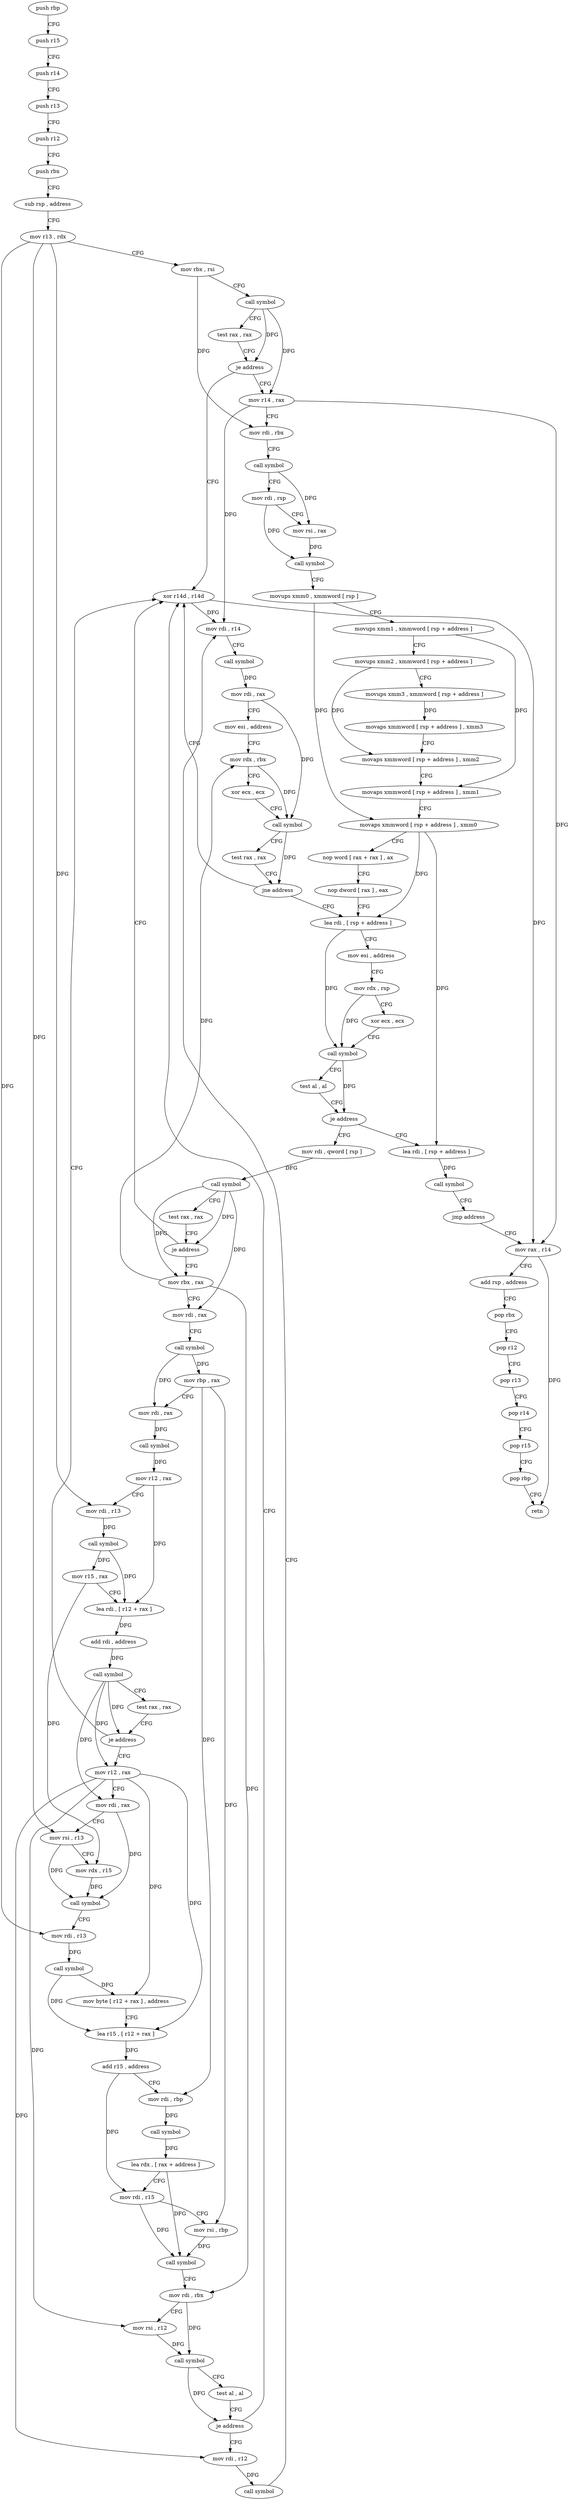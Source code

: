 digraph "func" {
"99008" [label = "push rbp" ]
"99009" [label = "push r15" ]
"99011" [label = "push r14" ]
"99013" [label = "push r13" ]
"99015" [label = "push r12" ]
"99017" [label = "push rbx" ]
"99018" [label = "sub rsp , address" ]
"99025" [label = "mov r13 , rdx" ]
"99028" [label = "mov rbx , rsi" ]
"99031" [label = "call symbol" ]
"99036" [label = "test rax , rax" ]
"99039" [label = "je address" ]
"99339" [label = "xor r14d , r14d" ]
"99045" [label = "mov r14 , rax" ]
"99342" [label = "mov rax , r14" ]
"99048" [label = "mov rdi , rbx" ]
"99051" [label = "call symbol" ]
"99056" [label = "mov rdi , rsp" ]
"99059" [label = "mov rsi , rax" ]
"99062" [label = "call symbol" ]
"99067" [label = "movups xmm0 , xmmword [ rsp ]" ]
"99071" [label = "movups xmm1 , xmmword [ rsp + address ]" ]
"99076" [label = "movups xmm2 , xmmword [ rsp + address ]" ]
"99081" [label = "movups xmm3 , xmmword [ rsp + address ]" ]
"99086" [label = "movaps xmmword [ rsp + address ] , xmm3" ]
"99091" [label = "movaps xmmword [ rsp + address ] , xmm2" ]
"99096" [label = "movaps xmmword [ rsp + address ] , xmm1" ]
"99101" [label = "movaps xmmword [ rsp + address ] , xmm0" ]
"99106" [label = "nop word [ rax + rax ] , ax" ]
"99116" [label = "nop dword [ rax ] , eax" ]
"99120" [label = "lea rdi , [ rsp + address ]" ]
"99363" [label = "lea rdi , [ rsp + address ]" ]
"99368" [label = "call symbol" ]
"99373" [label = "jmp address" ]
"99148" [label = "mov rdi , qword [ rsp ]" ]
"99152" [label = "call symbol" ]
"99157" [label = "test rax , rax" ]
"99160" [label = "je address" ]
"99166" [label = "mov rbx , rax" ]
"99345" [label = "add rsp , address" ]
"99352" [label = "pop rbx" ]
"99353" [label = "pop r12" ]
"99355" [label = "pop r13" ]
"99357" [label = "pop r14" ]
"99359" [label = "pop r15" ]
"99361" [label = "pop rbp" ]
"99362" [label = "retn" ]
"99169" [label = "mov rdi , rax" ]
"99172" [label = "call symbol" ]
"99177" [label = "mov rbp , rax" ]
"99180" [label = "mov rdi , rax" ]
"99183" [label = "call symbol" ]
"99188" [label = "mov r12 , rax" ]
"99191" [label = "mov rdi , r13" ]
"99194" [label = "call symbol" ]
"99199" [label = "mov r15 , rax" ]
"99202" [label = "lea rdi , [ r12 + rax ]" ]
"99206" [label = "add rdi , address" ]
"99210" [label = "call symbol" ]
"99215" [label = "test rax , rax" ]
"99218" [label = "je address" ]
"99220" [label = "mov r12 , rax" ]
"99223" [label = "mov rdi , rax" ]
"99226" [label = "mov rsi , r13" ]
"99229" [label = "mov rdx , r15" ]
"99232" [label = "call symbol" ]
"99237" [label = "mov rdi , r13" ]
"99240" [label = "call symbol" ]
"99245" [label = "mov byte [ r12 + rax ] , address" ]
"99250" [label = "lea r15 , [ r12 + rax ]" ]
"99254" [label = "add r15 , address" ]
"99258" [label = "mov rdi , rbp" ]
"99261" [label = "call symbol" ]
"99266" [label = "lea rdx , [ rax + address ]" ]
"99270" [label = "mov rdi , r15" ]
"99273" [label = "mov rsi , rbp" ]
"99276" [label = "call symbol" ]
"99281" [label = "mov rdi , rbx" ]
"99284" [label = "mov rsi , r12" ]
"99287" [label = "call symbol" ]
"99292" [label = "test al , al" ]
"99294" [label = "je address" ]
"99296" [label = "mov rdi , r12" ]
"99299" [label = "call symbol" ]
"99304" [label = "mov rdi , r14" ]
"99307" [label = "call symbol" ]
"99312" [label = "mov rdi , rax" ]
"99315" [label = "mov esi , address" ]
"99320" [label = "mov rdx , rbx" ]
"99323" [label = "xor ecx , ecx" ]
"99325" [label = "call symbol" ]
"99330" [label = "test rax , rax" ]
"99333" [label = "jne address" ]
"99125" [label = "mov esi , address" ]
"99130" [label = "mov rdx , rsp" ]
"99133" [label = "xor ecx , ecx" ]
"99135" [label = "call symbol" ]
"99140" [label = "test al , al" ]
"99142" [label = "je address" ]
"99008" -> "99009" [ label = "CFG" ]
"99009" -> "99011" [ label = "CFG" ]
"99011" -> "99013" [ label = "CFG" ]
"99013" -> "99015" [ label = "CFG" ]
"99015" -> "99017" [ label = "CFG" ]
"99017" -> "99018" [ label = "CFG" ]
"99018" -> "99025" [ label = "CFG" ]
"99025" -> "99028" [ label = "CFG" ]
"99025" -> "99191" [ label = "DFG" ]
"99025" -> "99226" [ label = "DFG" ]
"99025" -> "99237" [ label = "DFG" ]
"99028" -> "99031" [ label = "CFG" ]
"99028" -> "99048" [ label = "DFG" ]
"99031" -> "99036" [ label = "CFG" ]
"99031" -> "99039" [ label = "DFG" ]
"99031" -> "99045" [ label = "DFG" ]
"99036" -> "99039" [ label = "CFG" ]
"99039" -> "99339" [ label = "CFG" ]
"99039" -> "99045" [ label = "CFG" ]
"99339" -> "99342" [ label = "DFG" ]
"99339" -> "99304" [ label = "DFG" ]
"99045" -> "99048" [ label = "CFG" ]
"99045" -> "99342" [ label = "DFG" ]
"99045" -> "99304" [ label = "DFG" ]
"99342" -> "99345" [ label = "CFG" ]
"99342" -> "99362" [ label = "DFG" ]
"99048" -> "99051" [ label = "CFG" ]
"99051" -> "99056" [ label = "CFG" ]
"99051" -> "99059" [ label = "DFG" ]
"99056" -> "99059" [ label = "CFG" ]
"99056" -> "99062" [ label = "DFG" ]
"99059" -> "99062" [ label = "DFG" ]
"99062" -> "99067" [ label = "CFG" ]
"99067" -> "99071" [ label = "CFG" ]
"99067" -> "99101" [ label = "DFG" ]
"99071" -> "99076" [ label = "CFG" ]
"99071" -> "99096" [ label = "DFG" ]
"99076" -> "99081" [ label = "CFG" ]
"99076" -> "99091" [ label = "DFG" ]
"99081" -> "99086" [ label = "DFG" ]
"99086" -> "99091" [ label = "CFG" ]
"99091" -> "99096" [ label = "CFG" ]
"99096" -> "99101" [ label = "CFG" ]
"99101" -> "99106" [ label = "CFG" ]
"99101" -> "99120" [ label = "DFG" ]
"99101" -> "99363" [ label = "DFG" ]
"99106" -> "99116" [ label = "CFG" ]
"99116" -> "99120" [ label = "CFG" ]
"99120" -> "99125" [ label = "CFG" ]
"99120" -> "99135" [ label = "DFG" ]
"99363" -> "99368" [ label = "DFG" ]
"99368" -> "99373" [ label = "CFG" ]
"99373" -> "99342" [ label = "CFG" ]
"99148" -> "99152" [ label = "DFG" ]
"99152" -> "99157" [ label = "CFG" ]
"99152" -> "99160" [ label = "DFG" ]
"99152" -> "99166" [ label = "DFG" ]
"99152" -> "99169" [ label = "DFG" ]
"99157" -> "99160" [ label = "CFG" ]
"99160" -> "99339" [ label = "CFG" ]
"99160" -> "99166" [ label = "CFG" ]
"99166" -> "99169" [ label = "CFG" ]
"99166" -> "99281" [ label = "DFG" ]
"99166" -> "99320" [ label = "DFG" ]
"99345" -> "99352" [ label = "CFG" ]
"99352" -> "99353" [ label = "CFG" ]
"99353" -> "99355" [ label = "CFG" ]
"99355" -> "99357" [ label = "CFG" ]
"99357" -> "99359" [ label = "CFG" ]
"99359" -> "99361" [ label = "CFG" ]
"99361" -> "99362" [ label = "CFG" ]
"99169" -> "99172" [ label = "CFG" ]
"99172" -> "99177" [ label = "DFG" ]
"99172" -> "99180" [ label = "DFG" ]
"99177" -> "99180" [ label = "CFG" ]
"99177" -> "99258" [ label = "DFG" ]
"99177" -> "99273" [ label = "DFG" ]
"99180" -> "99183" [ label = "DFG" ]
"99183" -> "99188" [ label = "DFG" ]
"99188" -> "99191" [ label = "CFG" ]
"99188" -> "99202" [ label = "DFG" ]
"99191" -> "99194" [ label = "DFG" ]
"99194" -> "99199" [ label = "DFG" ]
"99194" -> "99202" [ label = "DFG" ]
"99199" -> "99202" [ label = "CFG" ]
"99199" -> "99229" [ label = "DFG" ]
"99202" -> "99206" [ label = "DFG" ]
"99206" -> "99210" [ label = "DFG" ]
"99210" -> "99215" [ label = "CFG" ]
"99210" -> "99218" [ label = "DFG" ]
"99210" -> "99220" [ label = "DFG" ]
"99210" -> "99223" [ label = "DFG" ]
"99215" -> "99218" [ label = "CFG" ]
"99218" -> "99339" [ label = "CFG" ]
"99218" -> "99220" [ label = "CFG" ]
"99220" -> "99223" [ label = "CFG" ]
"99220" -> "99245" [ label = "DFG" ]
"99220" -> "99250" [ label = "DFG" ]
"99220" -> "99284" [ label = "DFG" ]
"99220" -> "99296" [ label = "DFG" ]
"99223" -> "99226" [ label = "CFG" ]
"99223" -> "99232" [ label = "DFG" ]
"99226" -> "99229" [ label = "CFG" ]
"99226" -> "99232" [ label = "DFG" ]
"99229" -> "99232" [ label = "DFG" ]
"99232" -> "99237" [ label = "CFG" ]
"99237" -> "99240" [ label = "DFG" ]
"99240" -> "99245" [ label = "DFG" ]
"99240" -> "99250" [ label = "DFG" ]
"99245" -> "99250" [ label = "CFG" ]
"99250" -> "99254" [ label = "DFG" ]
"99254" -> "99258" [ label = "CFG" ]
"99254" -> "99270" [ label = "DFG" ]
"99258" -> "99261" [ label = "DFG" ]
"99261" -> "99266" [ label = "DFG" ]
"99266" -> "99270" [ label = "CFG" ]
"99266" -> "99276" [ label = "DFG" ]
"99270" -> "99273" [ label = "CFG" ]
"99270" -> "99276" [ label = "DFG" ]
"99273" -> "99276" [ label = "DFG" ]
"99276" -> "99281" [ label = "CFG" ]
"99281" -> "99284" [ label = "CFG" ]
"99281" -> "99287" [ label = "DFG" ]
"99284" -> "99287" [ label = "DFG" ]
"99287" -> "99292" [ label = "CFG" ]
"99287" -> "99294" [ label = "DFG" ]
"99292" -> "99294" [ label = "CFG" ]
"99294" -> "99339" [ label = "CFG" ]
"99294" -> "99296" [ label = "CFG" ]
"99296" -> "99299" [ label = "DFG" ]
"99299" -> "99304" [ label = "CFG" ]
"99304" -> "99307" [ label = "CFG" ]
"99307" -> "99312" [ label = "DFG" ]
"99312" -> "99315" [ label = "CFG" ]
"99312" -> "99325" [ label = "DFG" ]
"99315" -> "99320" [ label = "CFG" ]
"99320" -> "99323" [ label = "CFG" ]
"99320" -> "99325" [ label = "DFG" ]
"99323" -> "99325" [ label = "CFG" ]
"99325" -> "99330" [ label = "CFG" ]
"99325" -> "99333" [ label = "DFG" ]
"99330" -> "99333" [ label = "CFG" ]
"99333" -> "99120" [ label = "CFG" ]
"99333" -> "99339" [ label = "CFG" ]
"99125" -> "99130" [ label = "CFG" ]
"99130" -> "99133" [ label = "CFG" ]
"99130" -> "99135" [ label = "DFG" ]
"99133" -> "99135" [ label = "CFG" ]
"99135" -> "99140" [ label = "CFG" ]
"99135" -> "99142" [ label = "DFG" ]
"99140" -> "99142" [ label = "CFG" ]
"99142" -> "99363" [ label = "CFG" ]
"99142" -> "99148" [ label = "CFG" ]
}
